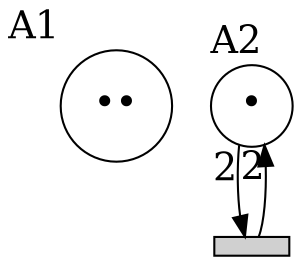digraph G {

	node[fontsize=18];
	edge[fontsize=18];
	A1 [shape=circle,xlabel="A1",label="••",pos="0.000000,0.000000!"];
	A2 [shape=circle,xlabel="A2",label="•",pos="1.493894,0.000000!"];
	tloop2 [shape=rect,fixedsize=true,height=0.12,width=0.5,style=filled,fillcolor="#D0D0D0",xlabel="",label="",pos="1.493894,0.750000!"];
	A2 -> tloop2 [xlabel="2"];
	tloop2 -> A2 [xlabel="2"];
}
